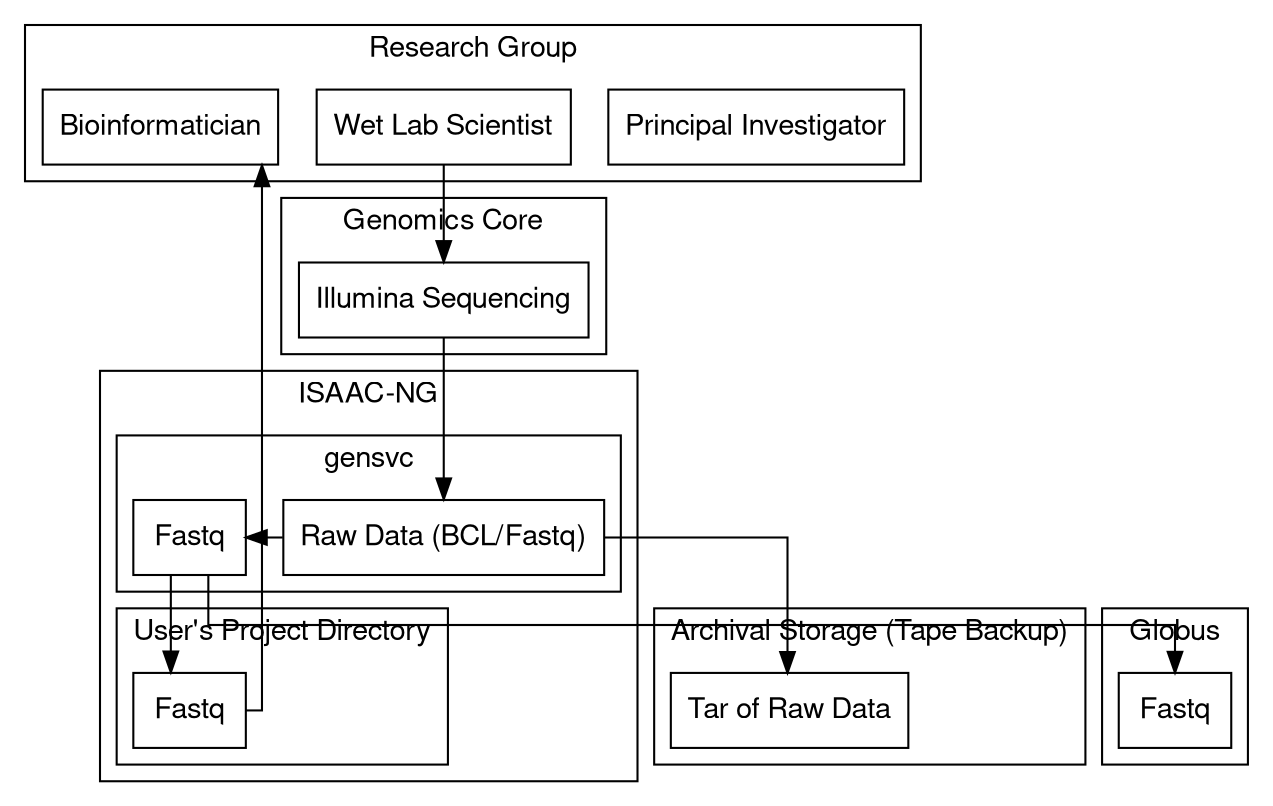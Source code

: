 digraph g {
    fontname="Helvetica,Arial,sans-serif";
    newrank=true;
    splines=ortho;
    # overlap=scale;
    # rankdir=LR;
    node [fontname="Helvetica,Arial,sans-serif",shape=rectangle]
    edge [fontname="Helvetica,Arial,sans-serif",constraint=false]

    subgraph cluster_research_group {
        label="Research Group";
        rank=min;
        pi [label="Principal Investigator"]
        wet_lab_scientist [label="Wet Lab Scientist"]
        bioinformatician [label="Bioinformatician"]
    }

    subgraph cluster_genomics_core {
        label="Genomics Core";
        rank=min;
        sequencing [label="Illumina Sequencing"]
    }

    subgraph cluster_isaacng {
        label="ISAAC-NG";
        subgraph cluster_project_directory {
            newrank=true;
            label="User's Project Directory"
            copy_of_processed_data [label="Fastq"]
        }
        subgraph cluster_gensvc {
            label="gensvc"
            rank=same;
            raw_data [label="Raw Data (BCL/Fastq)"]
            processed_data [label="Fastq"]
        }
        # subgraph cluster_tmp {
        #     label="tmp storage"
        #     tar_raw_data [label="Tar of Raw Data"]
        # }
    }

    subgraph cluster_archival_storage {
        label="Archival Storage (Tape Backup)"
        archive_of_raw_data [label="Tar of Raw Data"]
    }

    subgraph cluster_globus {
        label="Globus"
        link_to_processed_data [label="Fastq"]
    }


    # Edges
    wet_lab_scientist -> sequencing [constraint=true] ;
    sequencing -> raw_data [constraint=true] ;
    raw_data -> processed_data;
    # raw_data -> tar_raw_data [constraint=true] ;
    # tar_raw_data -> archive_of_raw_data [constraint=true] ;
    raw_data -> archive_of_raw_data [constraint=true] ;
    processed_data -> copy_of_processed_data [constraint=true] ;
    copy_of_processed_data -> bioinformatician ;
    processed_data -> link_to_processed_data [constraint=true] ;
}
